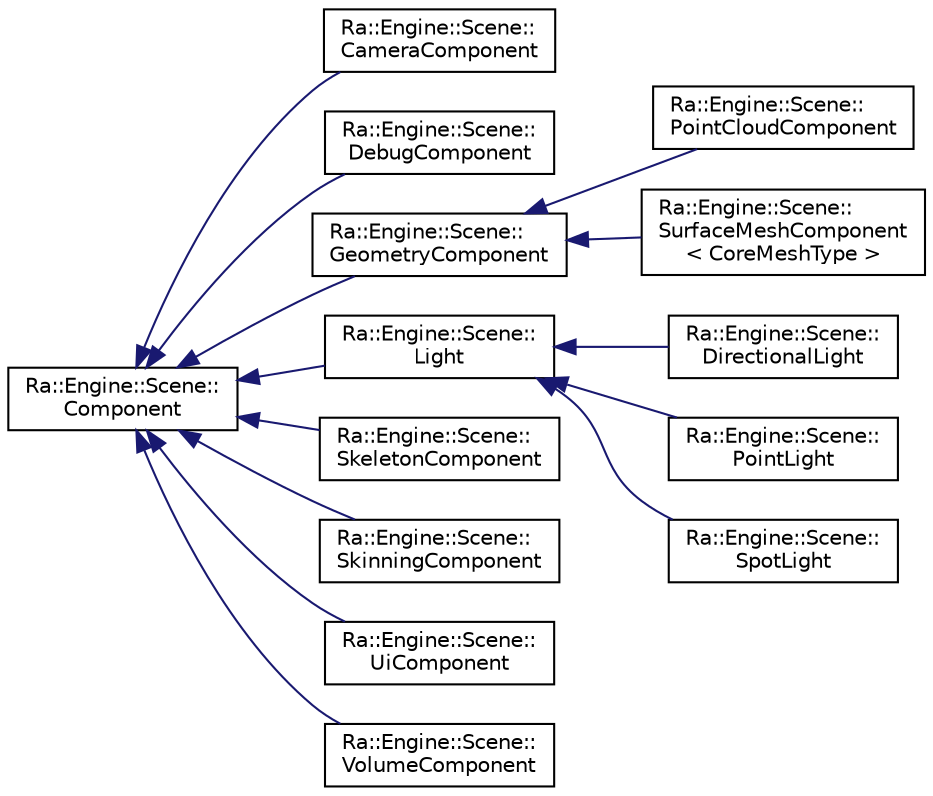 digraph "Graphical Class Hierarchy"
{
 // INTERACTIVE_SVG=YES
 // LATEX_PDF_SIZE
  edge [fontname="Helvetica",fontsize="10",labelfontname="Helvetica",labelfontsize="10"];
  node [fontname="Helvetica",fontsize="10",shape=record];
  rankdir="LR";
  Node0 [label="Ra::Engine::Scene::\lComponent",height=0.2,width=0.4,color="black", fillcolor="white", style="filled",URL="$classRa_1_1Engine_1_1Scene_1_1Component.html",tooltip="A component is an element that can be updated by a system. It is also linked to some other components..."];
  Node0 -> Node1 [dir="back",color="midnightblue",fontsize="10",style="solid",fontname="Helvetica"];
  Node1 [label="Ra::Engine::Scene::\lCameraComponent",height=0.2,width=0.4,color="black", fillcolor="white", style="filled",URL="$classRa_1_1Engine_1_1Scene_1_1CameraComponent.html",tooltip=" "];
  Node0 -> Node2 [dir="back",color="midnightblue",fontsize="10",style="solid",fontname="Helvetica"];
  Node2 [label="Ra::Engine::Scene::\lDebugComponent",height=0.2,width=0.4,color="black", fillcolor="white", style="filled",URL="$classRa_1_1Engine_1_1Scene_1_1DebugComponent.html",tooltip="Component for debug drawing."];
  Node0 -> Node3 [dir="back",color="midnightblue",fontsize="10",style="solid",fontname="Helvetica"];
  Node3 [label="Ra::Engine::Scene::\lGeometryComponent",height=0.2,width=0.4,color="black", fillcolor="white", style="filled",URL="$classRa_1_1Engine_1_1Scene_1_1GeometryComponent.html",tooltip="Abstract interface of a geometric compoennet in the Engine."];
  Node3 -> Node4 [dir="back",color="midnightblue",fontsize="10",style="solid",fontname="Helvetica"];
  Node4 [label="Ra::Engine::Scene::\lPointCloudComponent",height=0.2,width=0.4,color="black", fillcolor="white", style="filled",URL="$classRa_1_1Engine_1_1Scene_1_1PointCloudComponent.html",tooltip=" "];
  Node3 -> Node5 [dir="back",color="midnightblue",fontsize="10",style="solid",fontname="Helvetica"];
  Node5 [label="Ra::Engine::Scene::\lSurfaceMeshComponent\l\< CoreMeshType \>",height=0.2,width=0.4,color="black", fillcolor="white", style="filled",URL="$classRa_1_1Engine_1_1Scene_1_1SurfaceMeshComponent.html",tooltip="Main class to convert Ra::Core::Asset::GeometryData to Ra::Engine::Mesh."];
  Node0 -> Node6 [dir="back",color="midnightblue",fontsize="10",style="solid",fontname="Helvetica"];
  Node6 [label="Ra::Engine::Scene::\lLight",height=0.2,width=0.4,color="black", fillcolor="white", style="filled",URL="$classRa_1_1Engine_1_1Scene_1_1Light.html",tooltip=" "];
  Node6 -> Node7 [dir="back",color="midnightblue",fontsize="10",style="solid",fontname="Helvetica"];
  Node7 [label="Ra::Engine::Scene::\lDirectionalLight",height=0.2,width=0.4,color="black", fillcolor="white", style="filled",URL="$classRa_1_1Engine_1_1Scene_1_1DirectionalLight.html",tooltip=" "];
  Node6 -> Node8 [dir="back",color="midnightblue",fontsize="10",style="solid",fontname="Helvetica"];
  Node8 [label="Ra::Engine::Scene::\lPointLight",height=0.2,width=0.4,color="black", fillcolor="white", style="filled",URL="$classRa_1_1Engine_1_1Scene_1_1PointLight.html",tooltip=" "];
  Node6 -> Node9 [dir="back",color="midnightblue",fontsize="10",style="solid",fontname="Helvetica"];
  Node9 [label="Ra::Engine::Scene::\lSpotLight",height=0.2,width=0.4,color="black", fillcolor="white", style="filled",URL="$classRa_1_1Engine_1_1Scene_1_1SpotLight.html",tooltip=" "];
  Node0 -> Node10 [dir="back",color="midnightblue",fontsize="10",style="solid",fontname="Helvetica"];
  Node10 [label="Ra::Engine::Scene::\lSkeletonComponent",height=0.2,width=0.4,color="black", fillcolor="white", style="filled",URL="$classRa_1_1Engine_1_1Scene_1_1SkeletonComponent.html",tooltip=" "];
  Node0 -> Node11 [dir="back",color="midnightblue",fontsize="10",style="solid",fontname="Helvetica"];
  Node11 [label="Ra::Engine::Scene::\lSkinningComponent",height=0.2,width=0.4,color="black", fillcolor="white", style="filled",URL="$classRa_1_1Engine_1_1Scene_1_1SkinningComponent.html",tooltip="The SkinningComponent class is responsible for applying Geometric Skinning Methods on an animated obj..."];
  Node0 -> Node12 [dir="back",color="midnightblue",fontsize="10",style="solid",fontname="Helvetica"];
  Node12 [label="Ra::Engine::Scene::\lUiComponent",height=0.2,width=0.4,color="black", fillcolor="white", style="filled",URL="$classRa_1_1Engine_1_1Scene_1_1UiComponent.html",tooltip="Component for UI drawing."];
  Node0 -> Node13 [dir="back",color="midnightblue",fontsize="10",style="solid",fontname="Helvetica"];
  Node13 [label="Ra::Engine::Scene::\lVolumeComponent",height=0.2,width=0.4,color="black", fillcolor="white", style="filled",URL="$classRa_1_1Engine_1_1Scene_1_1VolumeComponent.html",tooltip="Main class to convert Ra::Core::Asset::VolumeData to Ra::Engine::VolumeObject."];
}
